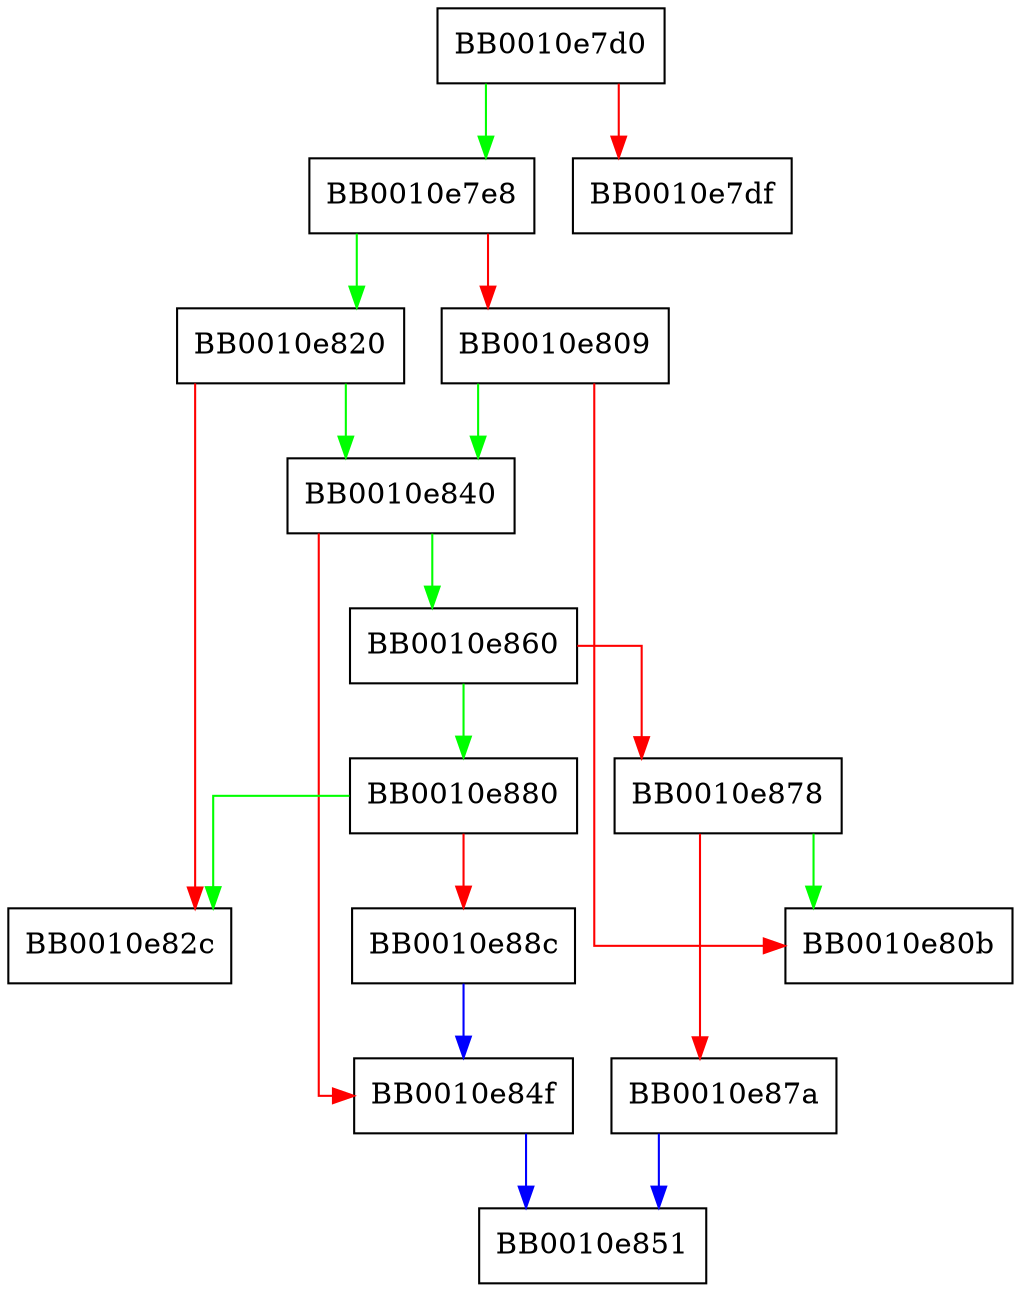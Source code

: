 digraph FUN_0010e7d0 {
  node [shape="box"];
  graph [splines=ortho];
  BB0010e7d0 -> BB0010e7e8 [color="green"];
  BB0010e7d0 -> BB0010e7df [color="red"];
  BB0010e7e8 -> BB0010e820 [color="green"];
  BB0010e7e8 -> BB0010e809 [color="red"];
  BB0010e809 -> BB0010e840 [color="green"];
  BB0010e809 -> BB0010e80b [color="red"];
  BB0010e820 -> BB0010e840 [color="green"];
  BB0010e820 -> BB0010e82c [color="red"];
  BB0010e840 -> BB0010e860 [color="green"];
  BB0010e840 -> BB0010e84f [color="red"];
  BB0010e84f -> BB0010e851 [color="blue"];
  BB0010e860 -> BB0010e880 [color="green"];
  BB0010e860 -> BB0010e878 [color="red"];
  BB0010e878 -> BB0010e80b [color="green"];
  BB0010e878 -> BB0010e87a [color="red"];
  BB0010e87a -> BB0010e851 [color="blue"];
  BB0010e880 -> BB0010e82c [color="green"];
  BB0010e880 -> BB0010e88c [color="red"];
  BB0010e88c -> BB0010e84f [color="blue"];
}